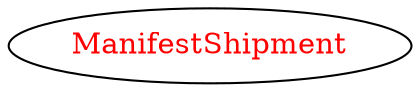digraph dependencyGraph {
 concentrate=true;
 ranksep="2.0";
 rankdir="LR"; 
 splines="ortho";
"ManifestShipment" [fontcolor="red"];
}